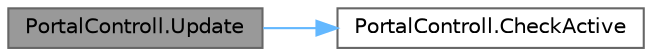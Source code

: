 digraph "PortalControll.Update"
{
 // LATEX_PDF_SIZE
  bgcolor="transparent";
  edge [fontname=Helvetica,fontsize=10,labelfontname=Helvetica,labelfontsize=10];
  node [fontname=Helvetica,fontsize=10,shape=box,height=0.2,width=0.4];
  rankdir="LR";
  Node1 [id="Node000001",label="PortalControll.Update",height=0.2,width=0.4,color="gray40", fillcolor="grey60", style="filled", fontcolor="black",tooltip=" "];
  Node1 -> Node2 [id="edge1_Node000001_Node000002",color="steelblue1",style="solid",tooltip=" "];
  Node2 [id="Node000002",label="PortalControll.CheckActive",height=0.2,width=0.4,color="grey40", fillcolor="white", style="filled",URL="$class_portal_controll.html#a9c1c1abdc825ad1a1176fb3b145b368d",tooltip=" "];
}
